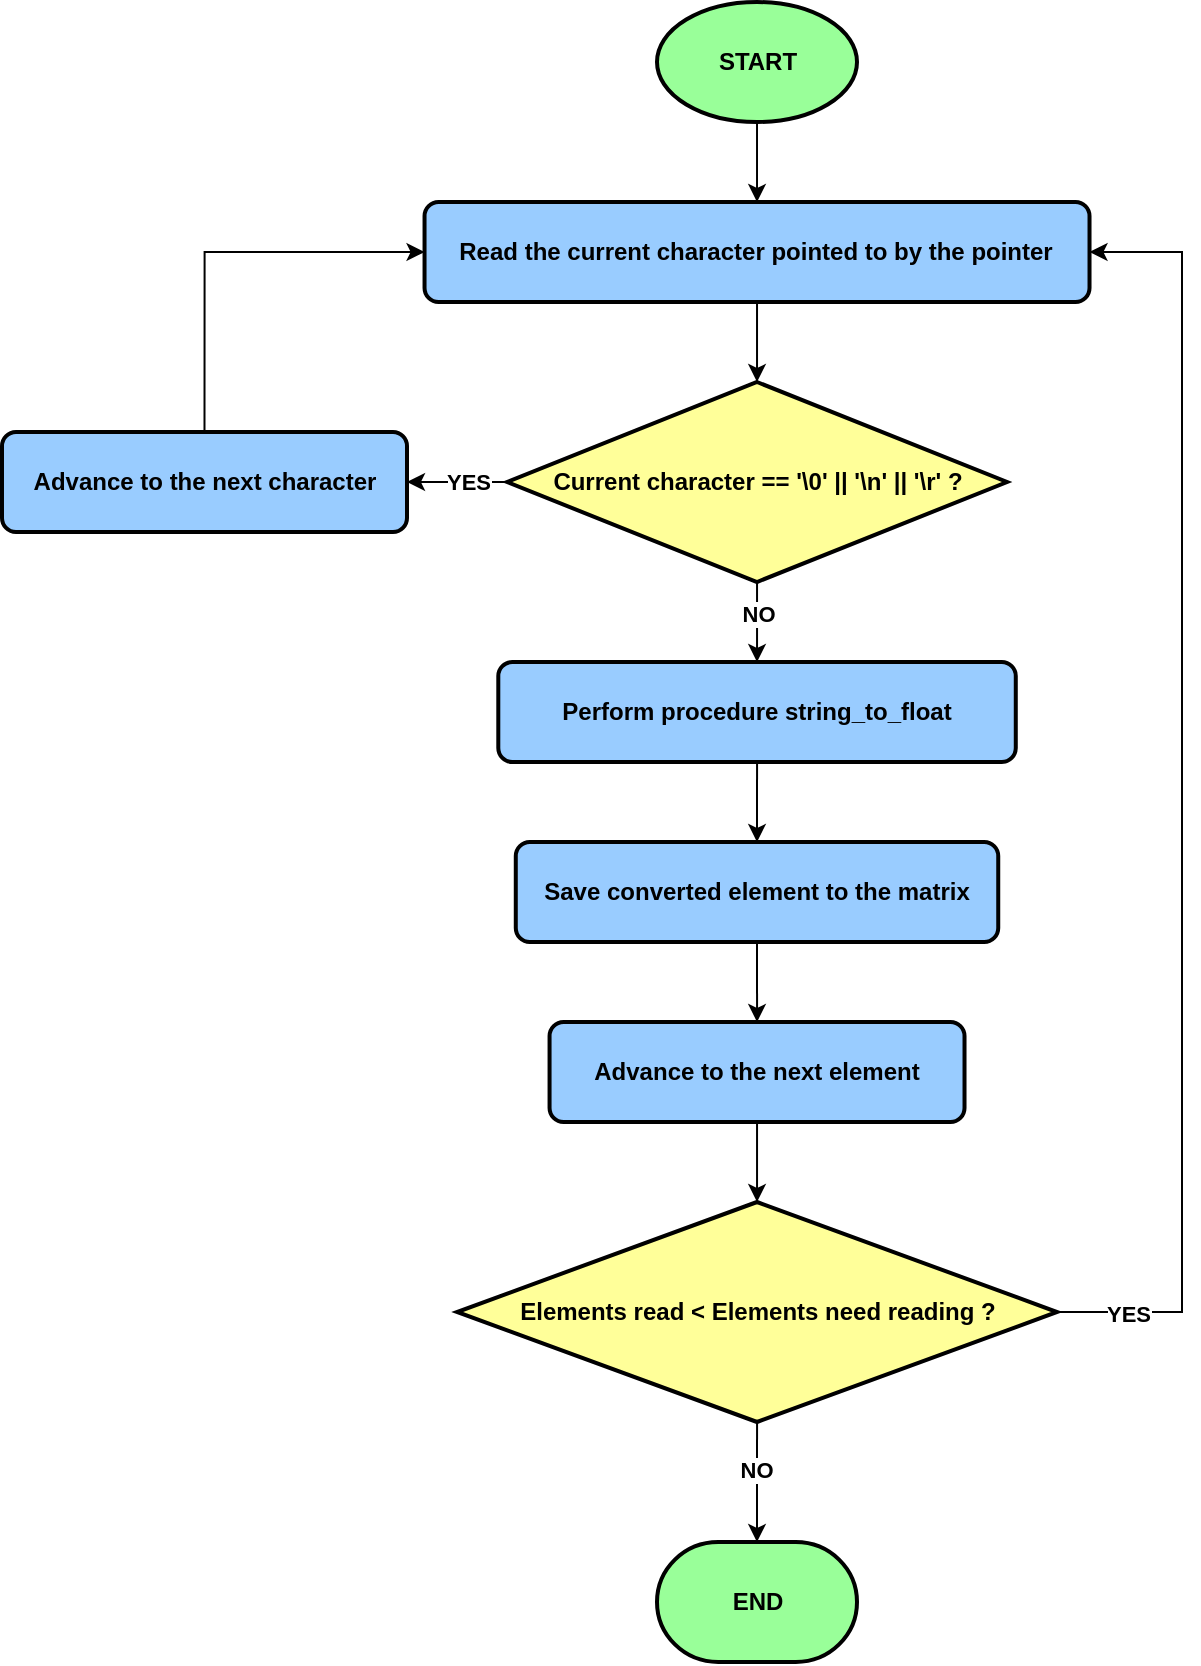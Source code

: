 <mxfile version="24.8.6">
  <diagram name="Page-1" id="qtnDA9PqoRiSYJbS2UgK">
    <mxGraphModel dx="1860" dy="858" grid="0" gridSize="10" guides="1" tooltips="1" connect="1" arrows="1" fold="1" page="1" pageScale="1" pageWidth="850" pageHeight="1100" math="0" shadow="0">
      <root>
        <mxCell id="0" />
        <mxCell id="1" parent="0" />
        <mxCell id="JIAIzDKo57KR7pgy1ygF-15" value="&lt;b&gt;Read the current character pointed to by the pointer&lt;/b&gt;" style="rounded=1;whiteSpace=wrap;html=1;absoluteArcSize=1;arcSize=14;strokeWidth=2;fillColor=#99CCFF;" vertex="1" parent="1">
          <mxGeometry x="271.27" y="120" width="332.49" height="50" as="geometry" />
        </mxCell>
        <mxCell id="JIAIzDKo57KR7pgy1ygF-20" style="edgeStyle=orthogonalEdgeStyle;rounded=0;orthogonalLoop=1;jettySize=auto;html=1;exitX=0.5;exitY=1;exitDx=0;exitDy=0;exitPerimeter=0;entryX=0.5;entryY=0;entryDx=0;entryDy=0;" edge="1" parent="1" source="JIAIzDKo57KR7pgy1ygF-16" target="JIAIzDKo57KR7pgy1ygF-17">
          <mxGeometry relative="1" as="geometry" />
        </mxCell>
        <mxCell id="JIAIzDKo57KR7pgy1ygF-45" value="&lt;b&gt;NO&lt;/b&gt;" style="edgeLabel;html=1;align=center;verticalAlign=middle;resizable=0;points=[];" vertex="1" connectable="0" parent="JIAIzDKo57KR7pgy1ygF-20">
          <mxGeometry x="-0.206" relative="1" as="geometry">
            <mxPoint as="offset" />
          </mxGeometry>
        </mxCell>
        <mxCell id="JIAIzDKo57KR7pgy1ygF-36" style="edgeStyle=orthogonalEdgeStyle;rounded=0;orthogonalLoop=1;jettySize=auto;html=1;exitX=0;exitY=0.5;exitDx=0;exitDy=0;exitPerimeter=0;entryX=1;entryY=0.5;entryDx=0;entryDy=0;" edge="1" parent="1" source="JIAIzDKo57KR7pgy1ygF-16" target="JIAIzDKo57KR7pgy1ygF-26">
          <mxGeometry relative="1" as="geometry" />
        </mxCell>
        <mxCell id="JIAIzDKo57KR7pgy1ygF-46" value="&lt;b&gt;YES&lt;/b&gt;" style="edgeLabel;html=1;align=center;verticalAlign=middle;resizable=0;points=[];" vertex="1" connectable="0" parent="JIAIzDKo57KR7pgy1ygF-36">
          <mxGeometry x="-0.049" y="-1" relative="1" as="geometry">
            <mxPoint x="4" y="1" as="offset" />
          </mxGeometry>
        </mxCell>
        <mxCell id="JIAIzDKo57KR7pgy1ygF-16" value="&lt;b&gt;Current character == &#39;\0&#39; || &#39;\n&#39; || &#39;\r&#39; ?&lt;/b&gt;" style="strokeWidth=2;html=1;shape=mxgraph.flowchart.decision;whiteSpace=wrap;fillColor=#FFFF99;" vertex="1" parent="1">
          <mxGeometry x="312.52" y="210" width="250" height="100" as="geometry" />
        </mxCell>
        <mxCell id="JIAIzDKo57KR7pgy1ygF-48" style="edgeStyle=orthogonalEdgeStyle;rounded=0;orthogonalLoop=1;jettySize=auto;html=1;exitX=0.5;exitY=1;exitDx=0;exitDy=0;entryX=0.5;entryY=0;entryDx=0;entryDy=0;" edge="1" parent="1" source="JIAIzDKo57KR7pgy1ygF-17" target="JIAIzDKo57KR7pgy1ygF-47">
          <mxGeometry relative="1" as="geometry" />
        </mxCell>
        <mxCell id="JIAIzDKo57KR7pgy1ygF-17" value="&lt;b&gt;Perform procedure string_to_float&lt;/b&gt;" style="rounded=1;whiteSpace=wrap;html=1;absoluteArcSize=1;arcSize=14;strokeWidth=2;fillColor=#99CCFF;" vertex="1" parent="1">
          <mxGeometry x="308.15" y="350" width="258.74" height="50" as="geometry" />
        </mxCell>
        <mxCell id="JIAIzDKo57KR7pgy1ygF-19" style="edgeStyle=orthogonalEdgeStyle;rounded=0;orthogonalLoop=1;jettySize=auto;html=1;exitX=0.5;exitY=1;exitDx=0;exitDy=0;entryX=0.5;entryY=0;entryDx=0;entryDy=0;entryPerimeter=0;" edge="1" parent="1" source="JIAIzDKo57KR7pgy1ygF-15" target="JIAIzDKo57KR7pgy1ygF-16">
          <mxGeometry relative="1" as="geometry" />
        </mxCell>
        <mxCell id="JIAIzDKo57KR7pgy1ygF-21" value="&lt;b&gt;Advance to the next element&lt;/b&gt;" style="rounded=1;whiteSpace=wrap;html=1;absoluteArcSize=1;arcSize=14;strokeWidth=2;fillColor=#99CCFF;" vertex="1" parent="1">
          <mxGeometry x="333.78" y="530" width="207.48" height="50" as="geometry" />
        </mxCell>
        <mxCell id="JIAIzDKo57KR7pgy1ygF-25" style="edgeStyle=orthogonalEdgeStyle;rounded=0;orthogonalLoop=1;jettySize=auto;html=1;exitX=1;exitY=0.5;exitDx=0;exitDy=0;exitPerimeter=0;entryX=1;entryY=0.5;entryDx=0;entryDy=0;" edge="1" parent="1" source="JIAIzDKo57KR7pgy1ygF-23" target="JIAIzDKo57KR7pgy1ygF-15">
          <mxGeometry relative="1" as="geometry">
            <Array as="points">
              <mxPoint x="650" y="675" />
              <mxPoint x="650" y="145" />
            </Array>
          </mxGeometry>
        </mxCell>
        <mxCell id="JIAIzDKo57KR7pgy1ygF-43" value="&lt;b&gt;YES&lt;/b&gt;" style="edgeLabel;html=1;align=center;verticalAlign=middle;resizable=0;points=[];" vertex="1" connectable="0" parent="JIAIzDKo57KR7pgy1ygF-25">
          <mxGeometry x="-0.889" y="-1" relative="1" as="geometry">
            <mxPoint as="offset" />
          </mxGeometry>
        </mxCell>
        <mxCell id="JIAIzDKo57KR7pgy1ygF-23" value="&lt;b&gt;Elements read&amp;nbsp;&lt;/b&gt;&lt;b style=&quot;background-color: initial;&quot;&gt;&amp;lt; E&lt;/b&gt;&lt;b style=&quot;background-color: initial;&quot;&gt;lements need reading ?&lt;/b&gt;" style="strokeWidth=2;html=1;shape=mxgraph.flowchart.decision;whiteSpace=wrap;fillColor=#FFFF99;" vertex="1" parent="1">
          <mxGeometry x="287.52" y="620" width="300" height="110" as="geometry" />
        </mxCell>
        <mxCell id="JIAIzDKo57KR7pgy1ygF-35" style="edgeStyle=orthogonalEdgeStyle;rounded=0;orthogonalLoop=1;jettySize=auto;html=1;exitX=0.5;exitY=0;exitDx=0;exitDy=0;entryX=0;entryY=0.5;entryDx=0;entryDy=0;" edge="1" parent="1" source="JIAIzDKo57KR7pgy1ygF-26" target="JIAIzDKo57KR7pgy1ygF-15">
          <mxGeometry relative="1" as="geometry" />
        </mxCell>
        <mxCell id="JIAIzDKo57KR7pgy1ygF-26" value="&lt;b&gt;Advance to the next character&lt;/b&gt;" style="rounded=1;whiteSpace=wrap;html=1;absoluteArcSize=1;arcSize=14;strokeWidth=2;fillColor=#99CCFF;" vertex="1" parent="1">
          <mxGeometry x="60" y="235" width="202.5" height="50" as="geometry" />
        </mxCell>
        <mxCell id="JIAIzDKo57KR7pgy1ygF-37" value="&lt;b&gt;END&lt;/b&gt;" style="strokeWidth=2;html=1;shape=mxgraph.flowchart.terminator;whiteSpace=wrap;fillColor=#99FF99;" vertex="1" parent="1">
          <mxGeometry x="387.5" y="790" width="100" height="60" as="geometry" />
        </mxCell>
        <mxCell id="JIAIzDKo57KR7pgy1ygF-38" style="edgeStyle=orthogonalEdgeStyle;rounded=0;orthogonalLoop=1;jettySize=auto;html=1;exitX=0.5;exitY=1;exitDx=0;exitDy=0;exitPerimeter=0;entryX=0.5;entryY=0;entryDx=0;entryDy=0;entryPerimeter=0;" edge="1" parent="1" source="JIAIzDKo57KR7pgy1ygF-23" target="JIAIzDKo57KR7pgy1ygF-37">
          <mxGeometry relative="1" as="geometry" />
        </mxCell>
        <mxCell id="JIAIzDKo57KR7pgy1ygF-44" value="&lt;b&gt;NO&lt;/b&gt;" style="edgeLabel;html=1;align=center;verticalAlign=middle;resizable=0;points=[];" vertex="1" connectable="0" parent="JIAIzDKo57KR7pgy1ygF-38">
          <mxGeometry x="-0.223" y="-1" relative="1" as="geometry">
            <mxPoint as="offset" />
          </mxGeometry>
        </mxCell>
        <mxCell id="JIAIzDKo57KR7pgy1ygF-42" style="edgeStyle=orthogonalEdgeStyle;rounded=0;orthogonalLoop=1;jettySize=auto;html=1;entryX=0.5;entryY=0;entryDx=0;entryDy=0;" edge="1" parent="1" source="JIAIzDKo57KR7pgy1ygF-41" target="JIAIzDKo57KR7pgy1ygF-15">
          <mxGeometry relative="1" as="geometry" />
        </mxCell>
        <mxCell id="JIAIzDKo57KR7pgy1ygF-41" value="&lt;b&gt;START&lt;/b&gt;" style="strokeWidth=2;html=1;shape=mxgraph.flowchart.start_1;whiteSpace=wrap;fillColor=#99FF99;" vertex="1" parent="1">
          <mxGeometry x="387.5" y="20" width="100" height="60" as="geometry" />
        </mxCell>
        <mxCell id="JIAIzDKo57KR7pgy1ygF-49" style="edgeStyle=orthogonalEdgeStyle;rounded=0;orthogonalLoop=1;jettySize=auto;html=1;exitX=0.5;exitY=1;exitDx=0;exitDy=0;entryX=0.5;entryY=0;entryDx=0;entryDy=0;" edge="1" parent="1" source="JIAIzDKo57KR7pgy1ygF-47" target="JIAIzDKo57KR7pgy1ygF-21">
          <mxGeometry relative="1" as="geometry" />
        </mxCell>
        <mxCell id="JIAIzDKo57KR7pgy1ygF-47" value="&lt;b&gt;Save converted element to the matrix&lt;/b&gt;" style="rounded=1;whiteSpace=wrap;html=1;absoluteArcSize=1;arcSize=14;strokeWidth=2;fillColor=#99CCFF;" vertex="1" parent="1">
          <mxGeometry x="316.89" y="440" width="241.23" height="50" as="geometry" />
        </mxCell>
        <mxCell id="JIAIzDKo57KR7pgy1ygF-50" style="edgeStyle=orthogonalEdgeStyle;rounded=0;orthogonalLoop=1;jettySize=auto;html=1;exitX=0.5;exitY=1;exitDx=0;exitDy=0;entryX=0.5;entryY=0;entryDx=0;entryDy=0;entryPerimeter=0;" edge="1" parent="1" source="JIAIzDKo57KR7pgy1ygF-21" target="JIAIzDKo57KR7pgy1ygF-23">
          <mxGeometry relative="1" as="geometry" />
        </mxCell>
      </root>
    </mxGraphModel>
  </diagram>
</mxfile>
